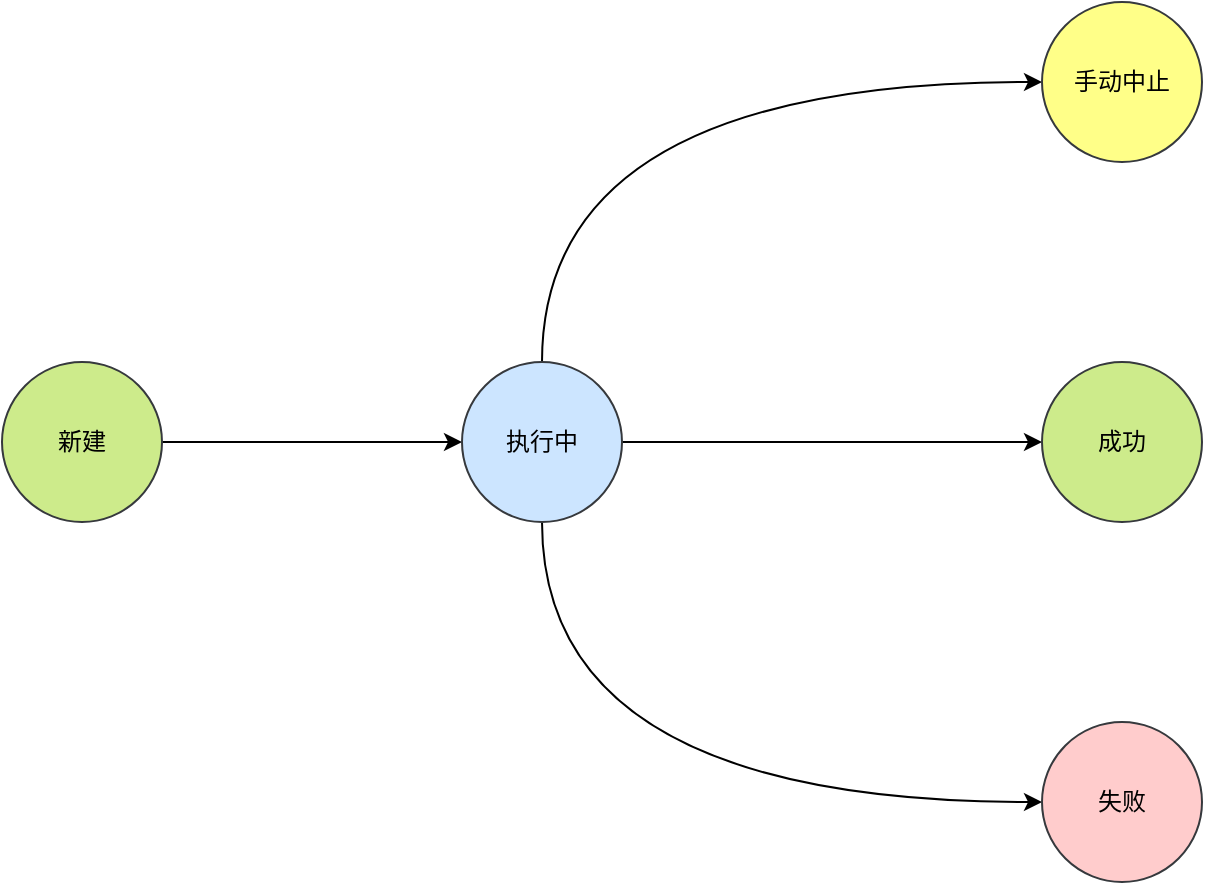 <mxfile version="24.2.8" type="github">
  <diagram name="第 1 页" id="bsrdlGBzL4-s972n8e0l">
    <mxGraphModel dx="2074" dy="1121" grid="1" gridSize="10" guides="1" tooltips="1" connect="1" arrows="1" fold="1" page="1" pageScale="1" pageWidth="1654" pageHeight="2336" math="0" shadow="0">
      <root>
        <mxCell id="0" />
        <mxCell id="1" parent="0" />
        <mxCell id="eORWUvoQ68JCoZ9TP0J5-13" style="edgeStyle=orthogonalEdgeStyle;rounded=0;orthogonalLoop=1;jettySize=auto;html=1;exitX=1;exitY=0.5;exitDx=0;exitDy=0;entryX=0;entryY=0.5;entryDx=0;entryDy=0;" edge="1" parent="1" source="eORWUvoQ68JCoZ9TP0J5-11" target="eORWUvoQ68JCoZ9TP0J5-12">
          <mxGeometry relative="1" as="geometry" />
        </mxCell>
        <mxCell id="eORWUvoQ68JCoZ9TP0J5-11" value="新建" style="ellipse;whiteSpace=wrap;html=1;aspect=fixed;fillColor=#cdeb8b;strokeColor=#36393d;" vertex="1" parent="1">
          <mxGeometry x="240" y="300" width="80" height="80" as="geometry" />
        </mxCell>
        <mxCell id="eORWUvoQ68JCoZ9TP0J5-16" style="edgeStyle=orthogonalEdgeStyle;rounded=0;orthogonalLoop=1;jettySize=auto;html=1;exitX=1;exitY=0.5;exitDx=0;exitDy=0;entryX=0;entryY=0.5;entryDx=0;entryDy=0;" edge="1" parent="1" source="eORWUvoQ68JCoZ9TP0J5-12" target="eORWUvoQ68JCoZ9TP0J5-15">
          <mxGeometry relative="1" as="geometry" />
        </mxCell>
        <mxCell id="eORWUvoQ68JCoZ9TP0J5-21" style="edgeStyle=orthogonalEdgeStyle;rounded=0;orthogonalLoop=1;jettySize=auto;html=1;exitX=0.5;exitY=1;exitDx=0;exitDy=0;entryX=0;entryY=0.5;entryDx=0;entryDy=0;curved=1;" edge="1" parent="1" source="eORWUvoQ68JCoZ9TP0J5-12" target="eORWUvoQ68JCoZ9TP0J5-17">
          <mxGeometry relative="1" as="geometry" />
        </mxCell>
        <mxCell id="eORWUvoQ68JCoZ9TP0J5-23" style="edgeStyle=orthogonalEdgeStyle;rounded=0;orthogonalLoop=1;jettySize=auto;html=1;exitX=0.5;exitY=0;exitDx=0;exitDy=0;entryX=0;entryY=0.5;entryDx=0;entryDy=0;curved=1;" edge="1" parent="1" source="eORWUvoQ68JCoZ9TP0J5-12" target="eORWUvoQ68JCoZ9TP0J5-19">
          <mxGeometry relative="1" as="geometry" />
        </mxCell>
        <mxCell id="eORWUvoQ68JCoZ9TP0J5-12" value="执行中" style="ellipse;whiteSpace=wrap;html=1;aspect=fixed;fillColor=#cce5ff;strokeColor=#36393d;" vertex="1" parent="1">
          <mxGeometry x="470" y="300" width="80" height="80" as="geometry" />
        </mxCell>
        <mxCell id="eORWUvoQ68JCoZ9TP0J5-15" value="成功" style="ellipse;whiteSpace=wrap;html=1;aspect=fixed;fillColor=#cdeb8b;strokeColor=#36393d;" vertex="1" parent="1">
          <mxGeometry x="760" y="300" width="80" height="80" as="geometry" />
        </mxCell>
        <mxCell id="eORWUvoQ68JCoZ9TP0J5-17" value="失败" style="ellipse;whiteSpace=wrap;html=1;aspect=fixed;fillColor=#ffcccc;strokeColor=#36393d;" vertex="1" parent="1">
          <mxGeometry x="760" y="480" width="80" height="80" as="geometry" />
        </mxCell>
        <mxCell id="eORWUvoQ68JCoZ9TP0J5-19" value="手动中止" style="ellipse;whiteSpace=wrap;html=1;aspect=fixed;fillColor=#ffff88;strokeColor=#36393d;" vertex="1" parent="1">
          <mxGeometry x="760" y="120" width="80" height="80" as="geometry" />
        </mxCell>
      </root>
    </mxGraphModel>
  </diagram>
</mxfile>
